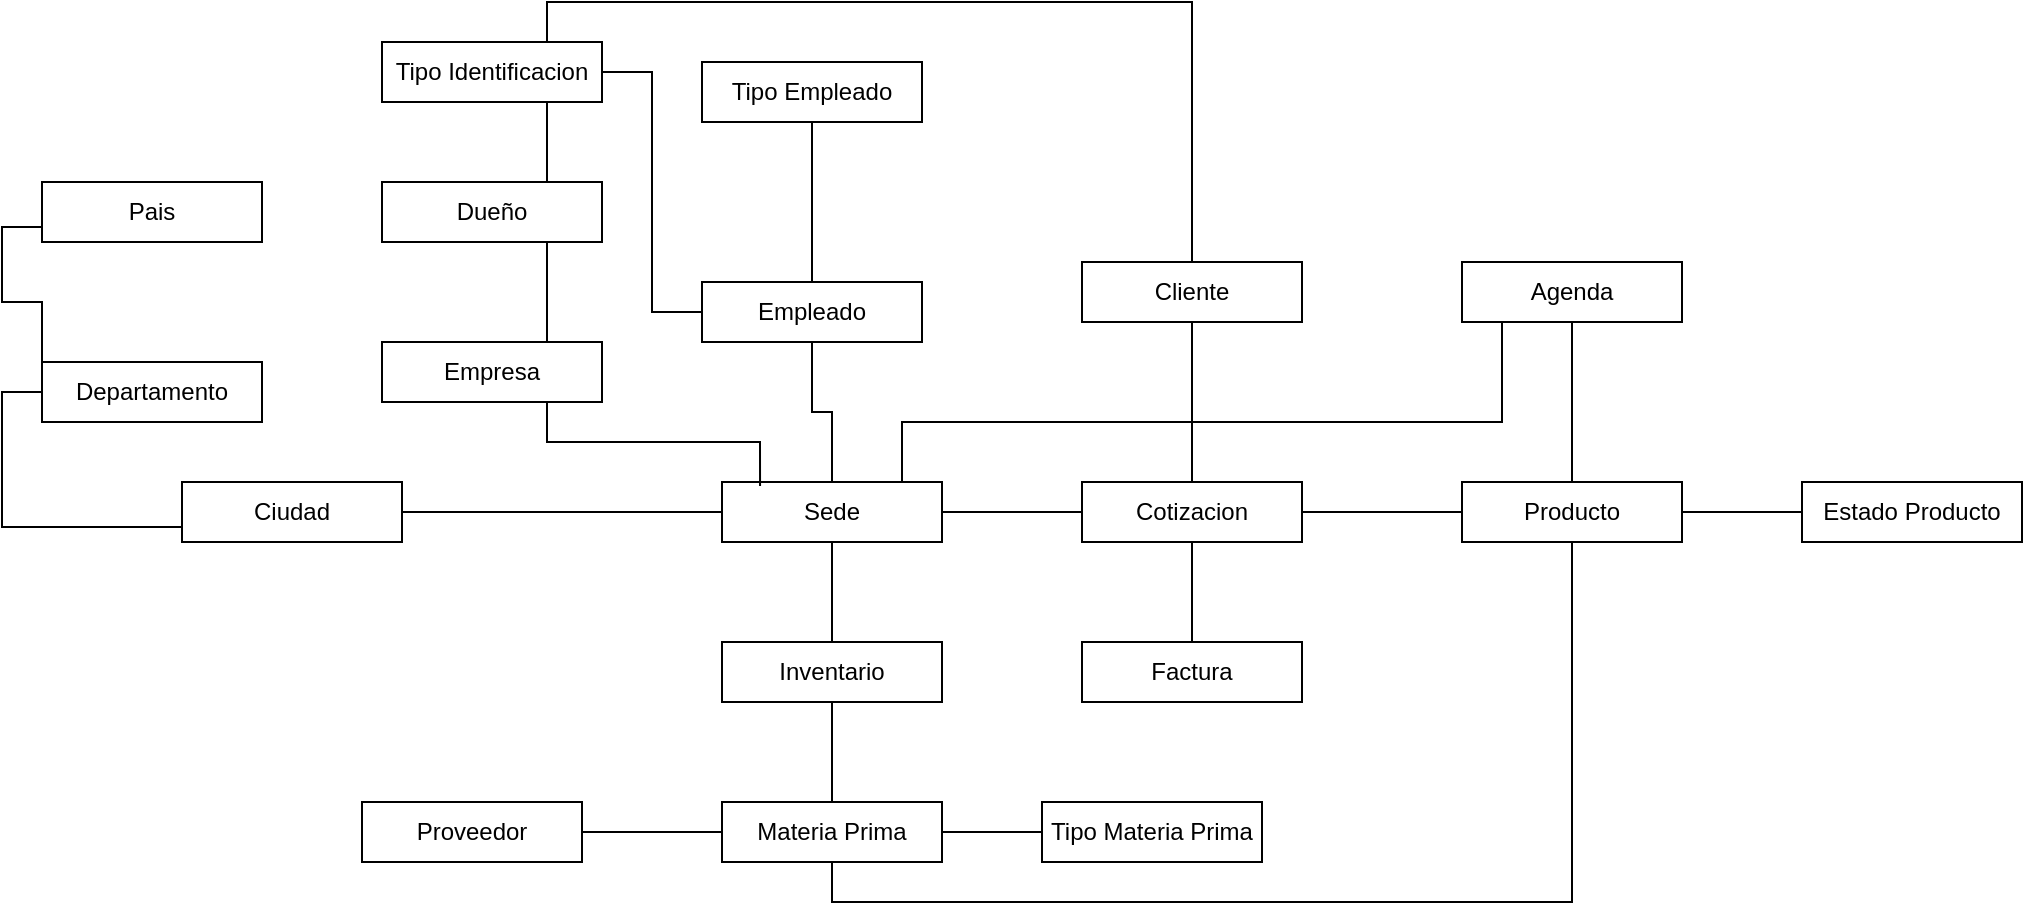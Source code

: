 <mxfile version="17.2.2" type="device"><diagram id="H13I-Q25Hp1J1C2yUJmI" name="Page-1"><mxGraphModel dx="1848" dy="567" grid="1" gridSize="10" guides="1" tooltips="1" connect="1" arrows="1" fold="1" page="1" pageScale="1" pageWidth="827" pageHeight="1169" math="0" shadow="0"><root><mxCell id="0"/><mxCell id="1" parent="0"/><mxCell id="yZaP1gvXAn1Ss0ziJQb3-1" value="&lt;font style=&quot;vertical-align: inherit&quot;&gt;&lt;font style=&quot;vertical-align: inherit&quot;&gt;Pais&lt;br&gt;&lt;/font&gt;&lt;/font&gt;" style="rounded=0;whiteSpace=wrap;html=1;" parent="1" vertex="1"><mxGeometry x="-180" y="100" width="110" height="30" as="geometry"/></mxCell><mxCell id="xAQkHJIu_oyvJ6a_JOrt-1" style="edgeStyle=orthogonalEdgeStyle;rounded=0;orthogonalLoop=1;jettySize=auto;html=1;exitX=0;exitY=0;exitDx=0;exitDy=0;entryX=0;entryY=0.75;entryDx=0;entryDy=0;endArrow=none;endFill=0;" parent="1" source="yZaP1gvXAn1Ss0ziJQb3-2" target="yZaP1gvXAn1Ss0ziJQb3-1" edge="1"><mxGeometry relative="1" as="geometry"/></mxCell><mxCell id="yZaP1gvXAn1Ss0ziJQb3-2" value="&lt;font style=&quot;vertical-align: inherit&quot;&gt;&lt;font style=&quot;vertical-align: inherit&quot;&gt;&lt;font style=&quot;vertical-align: inherit&quot;&gt;&lt;font style=&quot;vertical-align: inherit&quot;&gt;Departamento&lt;/font&gt;&lt;/font&gt;&lt;br&gt;&lt;/font&gt;&lt;/font&gt;" style="rounded=0;whiteSpace=wrap;html=1;" parent="1" vertex="1"><mxGeometry x="-180" y="190" width="110" height="30" as="geometry"/></mxCell><mxCell id="cBtEVsKNiRfbK8VFYThY-3" style="edgeStyle=orthogonalEdgeStyle;rounded=0;orthogonalLoop=1;jettySize=auto;html=1;exitX=1;exitY=0.5;exitDx=0;exitDy=0;entryX=0;entryY=0.5;entryDx=0;entryDy=0;endArrow=none;endFill=0;" parent="1" source="yZaP1gvXAn1Ss0ziJQb3-3" target="yZaP1gvXAn1Ss0ziJQb3-11" edge="1"><mxGeometry relative="1" as="geometry"/></mxCell><mxCell id="cBtEVsKNiRfbK8VFYThY-4" style="edgeStyle=orthogonalEdgeStyle;rounded=0;orthogonalLoop=1;jettySize=auto;html=1;exitX=0;exitY=0.75;exitDx=0;exitDy=0;entryX=0;entryY=0.5;entryDx=0;entryDy=0;endArrow=none;endFill=0;" parent="1" source="yZaP1gvXAn1Ss0ziJQb3-3" target="yZaP1gvXAn1Ss0ziJQb3-2" edge="1"><mxGeometry relative="1" as="geometry"/></mxCell><mxCell id="yZaP1gvXAn1Ss0ziJQb3-3" value="&lt;font style=&quot;vertical-align: inherit&quot;&gt;&lt;font style=&quot;vertical-align: inherit&quot;&gt;Ciudad&lt;/font&gt;&lt;/font&gt;" style="rounded=0;whiteSpace=wrap;html=1;" parent="1" vertex="1"><mxGeometry x="-110" y="250" width="110" height="30" as="geometry"/></mxCell><mxCell id="7keoFjmdtF-NuZodpuzF-14" value="" style="edgeStyle=orthogonalEdgeStyle;rounded=0;orthogonalLoop=1;jettySize=auto;html=1;endArrow=none;endFill=0;" edge="1" parent="1" source="yZaP1gvXAn1Ss0ziJQb3-5" target="yZaP1gvXAn1Ss0ziJQb3-43"><mxGeometry relative="1" as="geometry"/></mxCell><mxCell id="7keoFjmdtF-NuZodpuzF-15" value="" style="edgeStyle=orthogonalEdgeStyle;rounded=0;orthogonalLoop=1;jettySize=auto;html=1;endArrow=none;endFill=0;" edge="1" parent="1" source="yZaP1gvXAn1Ss0ziJQb3-5" target="URnG4rzetsD03AthVzt4-2"><mxGeometry relative="1" as="geometry"/></mxCell><mxCell id="yZaP1gvXAn1Ss0ziJQb3-5" value="&lt;font style=&quot;vertical-align: inherit&quot;&gt;&lt;font style=&quot;vertical-align: inherit&quot;&gt;&lt;font style=&quot;vertical-align: inherit&quot;&gt;&lt;font style=&quot;vertical-align: inherit&quot;&gt;Materia Prima&lt;/font&gt;&lt;/font&gt;&lt;br&gt;&lt;/font&gt;&lt;/font&gt;" style="rounded=0;whiteSpace=wrap;html=1;" parent="1" vertex="1"><mxGeometry x="160" y="410" width="110" height="30" as="geometry"/></mxCell><mxCell id="yZaP1gvXAn1Ss0ziJQb3-59" style="edgeStyle=orthogonalEdgeStyle;rounded=0;orthogonalLoop=1;jettySize=auto;html=1;exitX=0.5;exitY=0;exitDx=0;exitDy=0;entryX=0.5;entryY=1;entryDx=0;entryDy=0;endArrow=none;endFill=0;" parent="1" source="yZaP1gvXAn1Ss0ziJQb3-11" target="yZaP1gvXAn1Ss0ziJQb3-13" edge="1"><mxGeometry relative="1" as="geometry"/></mxCell><mxCell id="7keoFjmdtF-NuZodpuzF-10" value="" style="edgeStyle=orthogonalEdgeStyle;rounded=0;orthogonalLoop=1;jettySize=auto;html=1;endArrow=none;endFill=0;" edge="1" parent="1" source="yZaP1gvXAn1Ss0ziJQb3-11" target="7keoFjmdtF-NuZodpuzF-5"><mxGeometry relative="1" as="geometry"/></mxCell><mxCell id="yZaP1gvXAn1Ss0ziJQb3-11" value="&lt;font style=&quot;vertical-align: inherit&quot;&gt;&lt;font style=&quot;vertical-align: inherit&quot;&gt;Sede&lt;br&gt;&lt;/font&gt;&lt;/font&gt;" style="rounded=0;whiteSpace=wrap;html=1;" parent="1" vertex="1"><mxGeometry x="160" y="250" width="110" height="30" as="geometry"/></mxCell><mxCell id="yZaP1gvXAn1Ss0ziJQb3-60" style="edgeStyle=orthogonalEdgeStyle;rounded=0;orthogonalLoop=1;jettySize=auto;html=1;exitX=0.5;exitY=0;exitDx=0;exitDy=0;endArrow=none;endFill=0;" parent="1" source="yZaP1gvXAn1Ss0ziJQb3-13" target="yZaP1gvXAn1Ss0ziJQb3-15" edge="1"><mxGeometry relative="1" as="geometry"/></mxCell><mxCell id="yZaP1gvXAn1Ss0ziJQb3-13" value="&lt;font style=&quot;vertical-align: inherit&quot;&gt;&lt;font style=&quot;vertical-align: inherit&quot;&gt;Empleado&lt;br&gt;&lt;/font&gt;&lt;/font&gt;" style="rounded=0;whiteSpace=wrap;html=1;" parent="1" vertex="1"><mxGeometry x="150" y="150" width="110" height="30" as="geometry"/></mxCell><mxCell id="xAQkHJIu_oyvJ6a_JOrt-2" style="edgeStyle=orthogonalEdgeStyle;rounded=0;orthogonalLoop=1;jettySize=auto;html=1;exitX=0.75;exitY=1;exitDx=0;exitDy=0;entryX=0.173;entryY=0.067;entryDx=0;entryDy=0;entryPerimeter=0;endArrow=none;endFill=0;" parent="1" source="yZaP1gvXAn1Ss0ziJQb3-14" target="yZaP1gvXAn1Ss0ziJQb3-11" edge="1"><mxGeometry relative="1" as="geometry"/></mxCell><mxCell id="xAQkHJIu_oyvJ6a_JOrt-3" style="edgeStyle=orthogonalEdgeStyle;rounded=0;orthogonalLoop=1;jettySize=auto;html=1;exitX=0.75;exitY=0;exitDx=0;exitDy=0;entryX=0.75;entryY=1;entryDx=0;entryDy=0;endArrow=none;endFill=0;" parent="1" source="yZaP1gvXAn1Ss0ziJQb3-14" target="cBtEVsKNiRfbK8VFYThY-1" edge="1"><mxGeometry relative="1" as="geometry"/></mxCell><mxCell id="yZaP1gvXAn1Ss0ziJQb3-14" value="&lt;font style=&quot;vertical-align: inherit&quot;&gt;&lt;font style=&quot;vertical-align: inherit&quot;&gt;&lt;font style=&quot;vertical-align: inherit&quot;&gt;&lt;font style=&quot;vertical-align: inherit&quot;&gt;Empresa&lt;/font&gt;&lt;/font&gt;&lt;br&gt;&lt;/font&gt;&lt;/font&gt;" style="rounded=0;whiteSpace=wrap;html=1;" parent="1" vertex="1"><mxGeometry x="-10" y="180" width="110" height="30" as="geometry"/></mxCell><mxCell id="yZaP1gvXAn1Ss0ziJQb3-15" value="&lt;font style=&quot;vertical-align: inherit&quot;&gt;&lt;font style=&quot;vertical-align: inherit&quot;&gt;Tipo Empleado&lt;br&gt;&lt;/font&gt;&lt;/font&gt;" style="rounded=0;whiteSpace=wrap;html=1;" parent="1" vertex="1"><mxGeometry x="150" y="40" width="110" height="30" as="geometry"/></mxCell><mxCell id="7keoFjmdtF-NuZodpuzF-23" value="" style="edgeStyle=orthogonalEdgeStyle;rounded=0;orthogonalLoop=1;jettySize=auto;html=1;endArrow=none;endFill=0;" edge="1" parent="1" source="yZaP1gvXAn1Ss0ziJQb3-103" target="yZaP1gvXAn1Ss0ziJQb3-104"><mxGeometry relative="1" as="geometry"/></mxCell><mxCell id="7keoFjmdtF-NuZodpuzF-24" style="edgeStyle=orthogonalEdgeStyle;rounded=0;orthogonalLoop=1;jettySize=auto;html=1;endArrow=none;endFill=0;entryX=0.75;entryY=0;entryDx=0;entryDy=0;" edge="1" parent="1" source="yZaP1gvXAn1Ss0ziJQb3-103" target="yZaP1gvXAn1Ss0ziJQb3-11"><mxGeometry relative="1" as="geometry"><Array as="points"><mxPoint x="550" y="220"/><mxPoint x="250" y="220"/><mxPoint x="250" y="250"/></Array></mxGeometry></mxCell><mxCell id="yZaP1gvXAn1Ss0ziJQb3-103" value="&lt;font style=&quot;vertical-align: inherit&quot;&gt;&lt;font style=&quot;vertical-align: inherit&quot;&gt;Agenda&lt;br&gt;&lt;/font&gt;&lt;/font&gt;" style="rounded=0;whiteSpace=wrap;html=1;" parent="1" vertex="1"><mxGeometry x="530" y="140" width="110" height="30" as="geometry"/></mxCell><mxCell id="7keoFjmdtF-NuZodpuzF-11" style="edgeStyle=orthogonalEdgeStyle;rounded=0;orthogonalLoop=1;jettySize=auto;html=1;exitX=0;exitY=0.5;exitDx=0;exitDy=0;entryX=1;entryY=0.5;entryDx=0;entryDy=0;endArrow=none;endFill=0;" edge="1" parent="1" source="yZaP1gvXAn1Ss0ziJQb3-104" target="7keoFjmdtF-NuZodpuzF-5"><mxGeometry relative="1" as="geometry"/></mxCell><mxCell id="7keoFjmdtF-NuZodpuzF-12" value="" style="edgeStyle=orthogonalEdgeStyle;rounded=0;orthogonalLoop=1;jettySize=auto;html=1;endArrow=none;endFill=0;" edge="1" parent="1" source="yZaP1gvXAn1Ss0ziJQb3-104" target="yZaP1gvXAn1Ss0ziJQb3-109"><mxGeometry relative="1" as="geometry"/></mxCell><mxCell id="7keoFjmdtF-NuZodpuzF-22" style="edgeStyle=orthogonalEdgeStyle;rounded=0;orthogonalLoop=1;jettySize=auto;html=1;exitX=0.5;exitY=1;exitDx=0;exitDy=0;entryX=0.5;entryY=1;entryDx=0;entryDy=0;endArrow=none;endFill=0;" edge="1" parent="1" source="yZaP1gvXAn1Ss0ziJQb3-104" target="yZaP1gvXAn1Ss0ziJQb3-5"><mxGeometry relative="1" as="geometry"/></mxCell><mxCell id="yZaP1gvXAn1Ss0ziJQb3-104" value="&lt;font style=&quot;vertical-align: inherit&quot;&gt;&lt;font style=&quot;vertical-align: inherit&quot;&gt;Producto&lt;br&gt;&lt;/font&gt;&lt;/font&gt;" style="rounded=0;whiteSpace=wrap;html=1;" parent="1" vertex="1"><mxGeometry x="530" y="250" width="110" height="30" as="geometry"/></mxCell><mxCell id="yZaP1gvXAn1Ss0ziJQb3-109" value="&lt;font style=&quot;vertical-align: inherit&quot;&gt;&lt;font style=&quot;vertical-align: inherit&quot;&gt;Estado Producto&lt;br&gt;&lt;/font&gt;&lt;/font&gt;" style="rounded=0;whiteSpace=wrap;html=1;" parent="1" vertex="1"><mxGeometry x="700" y="250" width="110" height="30" as="geometry"/></mxCell><mxCell id="xAQkHJIu_oyvJ6a_JOrt-6" style="edgeStyle=orthogonalEdgeStyle;rounded=0;orthogonalLoop=1;jettySize=auto;html=1;exitX=0.75;exitY=0;exitDx=0;exitDy=0;entryX=0.75;entryY=1;entryDx=0;entryDy=0;endArrow=none;endFill=0;" parent="1" source="cBtEVsKNiRfbK8VFYThY-1" target="xAQkHJIu_oyvJ6a_JOrt-4" edge="1"><mxGeometry relative="1" as="geometry"/></mxCell><mxCell id="cBtEVsKNiRfbK8VFYThY-1" value="&lt;font style=&quot;vertical-align: inherit&quot;&gt;&lt;font style=&quot;vertical-align: inherit&quot;&gt;&lt;font style=&quot;vertical-align: inherit&quot;&gt;&lt;font style=&quot;vertical-align: inherit&quot;&gt;&lt;font style=&quot;vertical-align: inherit&quot;&gt;&lt;font style=&quot;vertical-align: inherit&quot;&gt;Dueño&lt;/font&gt;&lt;/font&gt;&lt;/font&gt;&lt;/font&gt;&lt;br&gt;&lt;/font&gt;&lt;/font&gt;" style="rounded=0;whiteSpace=wrap;html=1;" parent="1" vertex="1"><mxGeometry x="-10" y="100" width="110" height="30" as="geometry"/></mxCell><mxCell id="URnG4rzetsD03AthVzt4-1" style="edgeStyle=orthogonalEdgeStyle;rounded=0;orthogonalLoop=1;jettySize=auto;html=1;exitX=1;exitY=0.5;exitDx=0;exitDy=0;entryX=0;entryY=0.5;entryDx=0;entryDy=0;endArrow=none;endFill=0;" parent="1" source="xAQkHJIu_oyvJ6a_JOrt-4" target="yZaP1gvXAn1Ss0ziJQb3-13" edge="1"><mxGeometry relative="1" as="geometry"/></mxCell><mxCell id="7keoFjmdtF-NuZodpuzF-7" style="edgeStyle=orthogonalEdgeStyle;rounded=0;orthogonalLoop=1;jettySize=auto;html=1;exitX=0.75;exitY=0;exitDx=0;exitDy=0;entryX=0.5;entryY=0;entryDx=0;entryDy=0;endArrow=none;endFill=0;" edge="1" parent="1" source="xAQkHJIu_oyvJ6a_JOrt-4" target="7keoFjmdtF-NuZodpuzF-6"><mxGeometry relative="1" as="geometry"/></mxCell><mxCell id="xAQkHJIu_oyvJ6a_JOrt-4" value="&lt;font style=&quot;vertical-align: inherit&quot;&gt;&lt;font style=&quot;vertical-align: inherit&quot;&gt;&lt;font style=&quot;vertical-align: inherit&quot;&gt;&lt;font style=&quot;vertical-align: inherit&quot;&gt;Tipo Identificacion&lt;/font&gt;&lt;/font&gt;&lt;br&gt;&lt;/font&gt;&lt;/font&gt;" style="rounded=0;whiteSpace=wrap;html=1;" parent="1" vertex="1"><mxGeometry x="-10" y="30" width="110" height="30" as="geometry"/></mxCell><mxCell id="URnG4rzetsD03AthVzt4-4" style="edgeStyle=orthogonalEdgeStyle;rounded=0;orthogonalLoop=1;jettySize=auto;html=1;exitX=0.5;exitY=0;exitDx=0;exitDy=0;entryX=0.5;entryY=1;entryDx=0;entryDy=0;endArrow=none;endFill=0;" parent="1" source="URnG4rzetsD03AthVzt4-2" target="yZaP1gvXAn1Ss0ziJQb3-11" edge="1"><mxGeometry relative="1" as="geometry"/></mxCell><mxCell id="URnG4rzetsD03AthVzt4-2" value="&lt;font style=&quot;vertical-align: inherit&quot;&gt;&lt;font style=&quot;vertical-align: inherit&quot;&gt;&lt;font style=&quot;vertical-align: inherit&quot;&gt;&lt;font style=&quot;vertical-align: inherit&quot;&gt;Inventario&lt;/font&gt;&lt;/font&gt;&lt;br&gt;&lt;/font&gt;&lt;/font&gt;" style="rounded=0;whiteSpace=wrap;html=1;" parent="1" vertex="1"><mxGeometry x="160" y="330" width="110" height="30" as="geometry"/></mxCell><mxCell id="URnG4rzetsD03AthVzt4-5" value="&lt;font style=&quot;vertical-align: inherit&quot;&gt;&lt;font style=&quot;vertical-align: inherit&quot;&gt;&lt;font style=&quot;vertical-align: inherit&quot;&gt;&lt;font style=&quot;vertical-align: inherit&quot;&gt;Factura&lt;/font&gt;&lt;/font&gt;&lt;br&gt;&lt;/font&gt;&lt;/font&gt;" style="rounded=0;whiteSpace=wrap;html=1;" parent="1" vertex="1"><mxGeometry x="340" y="330" width="110" height="30" as="geometry"/></mxCell><mxCell id="7keoFjmdtF-NuZodpuzF-17" value="" style="edgeStyle=orthogonalEdgeStyle;rounded=0;orthogonalLoop=1;jettySize=auto;html=1;endArrow=none;endFill=0;" edge="1" parent="1" source="7keoFjmdtF-NuZodpuzF-3" target="yZaP1gvXAn1Ss0ziJQb3-5"><mxGeometry relative="1" as="geometry"/></mxCell><mxCell id="7keoFjmdtF-NuZodpuzF-3" value="&lt;font style=&quot;vertical-align: inherit&quot;&gt;&lt;font style=&quot;vertical-align: inherit&quot;&gt;&lt;font style=&quot;vertical-align: inherit&quot;&gt;&lt;font style=&quot;vertical-align: inherit&quot;&gt;Tipo Materia Prima&lt;/font&gt;&lt;/font&gt;&lt;br&gt;&lt;/font&gt;&lt;/font&gt;" style="rounded=0;whiteSpace=wrap;html=1;" vertex="1" parent="1"><mxGeometry x="320" y="410" width="110" height="30" as="geometry"/></mxCell><mxCell id="7keoFjmdtF-NuZodpuzF-18" value="" style="edgeStyle=orthogonalEdgeStyle;rounded=0;orthogonalLoop=1;jettySize=auto;html=1;endArrow=none;endFill=0;" edge="1" parent="1" source="7keoFjmdtF-NuZodpuzF-5" target="7keoFjmdtF-NuZodpuzF-6"><mxGeometry relative="1" as="geometry"/></mxCell><mxCell id="7keoFjmdtF-NuZodpuzF-25" style="edgeStyle=orthogonalEdgeStyle;rounded=0;orthogonalLoop=1;jettySize=auto;html=1;exitX=0.5;exitY=1;exitDx=0;exitDy=0;endArrow=none;endFill=0;" edge="1" parent="1" source="7keoFjmdtF-NuZodpuzF-5" target="URnG4rzetsD03AthVzt4-5"><mxGeometry relative="1" as="geometry"/></mxCell><mxCell id="7keoFjmdtF-NuZodpuzF-5" value="&lt;font style=&quot;vertical-align: inherit&quot;&gt;&lt;font style=&quot;vertical-align: inherit&quot;&gt;Cotizacion&lt;br&gt;&lt;/font&gt;&lt;/font&gt;" style="rounded=0;whiteSpace=wrap;html=1;" vertex="1" parent="1"><mxGeometry x="340" y="250" width="110" height="30" as="geometry"/></mxCell><mxCell id="7keoFjmdtF-NuZodpuzF-6" value="&lt;font style=&quot;vertical-align: inherit&quot;&gt;&lt;font style=&quot;vertical-align: inherit&quot;&gt;Cliente&lt;br&gt;&lt;/font&gt;&lt;/font&gt;" style="rounded=0;whiteSpace=wrap;html=1;" vertex="1" parent="1"><mxGeometry x="340" y="140" width="110" height="30" as="geometry"/></mxCell><mxCell id="yZaP1gvXAn1Ss0ziJQb3-43" value="&lt;font style=&quot;vertical-align: inherit&quot;&gt;&lt;font style=&quot;vertical-align: inherit&quot;&gt;Proveedor&lt;br&gt;&lt;/font&gt;&lt;/font&gt;" style="rounded=0;whiteSpace=wrap;html=1;" parent="1" vertex="1"><mxGeometry x="-20" y="410" width="110" height="30" as="geometry"/></mxCell><mxCell id="7keoFjmdtF-NuZodpuzF-16" value="" style="edgeStyle=orthogonalEdgeStyle;rounded=0;orthogonalLoop=1;jettySize=auto;html=1;exitX=0;exitY=0.5;exitDx=0;exitDy=0;entryX=1;entryY=0.5;entryDx=0;entryDy=0;endArrow=none;endFill=0;" edge="1" parent="1" source="yZaP1gvXAn1Ss0ziJQb3-5" target="yZaP1gvXAn1Ss0ziJQb3-43"><mxGeometry relative="1" as="geometry"><mxPoint x="160" y="425" as="sourcePoint"/><mxPoint x="-50" y="345" as="targetPoint"/></mxGeometry></mxCell></root></mxGraphModel></diagram></mxfile>
